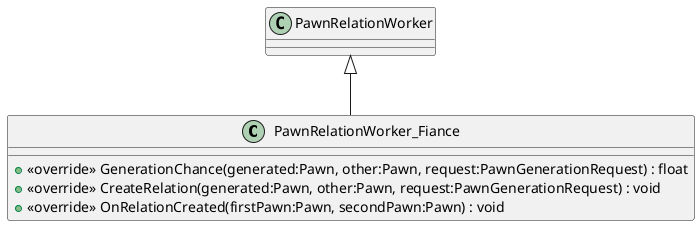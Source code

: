 @startuml
class PawnRelationWorker_Fiance {
    + <<override>> GenerationChance(generated:Pawn, other:Pawn, request:PawnGenerationRequest) : float
    + <<override>> CreateRelation(generated:Pawn, other:Pawn, request:PawnGenerationRequest) : void
    + <<override>> OnRelationCreated(firstPawn:Pawn, secondPawn:Pawn) : void
}
PawnRelationWorker <|-- PawnRelationWorker_Fiance
@enduml
